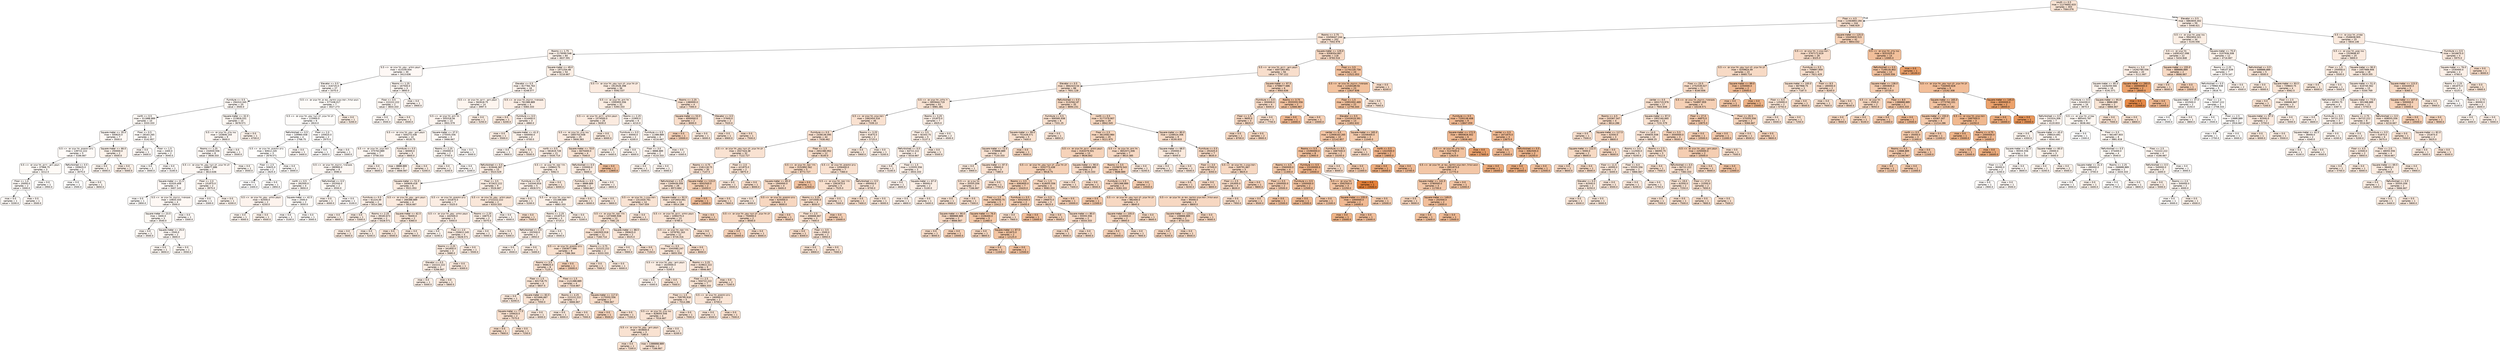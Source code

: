 digraph Tree {
node [shape=box, style="filled, rounded", color="black", fontname=helvetica] ;
edge [fontname=helvetica] ;
0 [label="south <= 0.5\nmse = 11276692.633\nsamples = 303\nvalue = 7064.076", fillcolor="#f9e3d3"] ;
1 [label="Floor <= 4.5\nmse = 11563893.194\nsamples = 244\nvalue = 7466.929", fillcolor="#f9e0cf"] ;
0 -> 1 [labeldistance=2.5, labelangle=45, headlabel="True"] ;
2 [label="Rooms <= 2.75\nmse = 10458447.244\nsamples = 202\nvalue = 7002.978", fillcolor="#f9e3d3"] ;
1 -> 2 ;
3 [label="Rooms <= 1.75\nmse = 2179590.548\nsamples = 84\nvalue = 4637.591", fillcolor="#fcf1e9"] ;
2 -> 3 ;
4 [label=" הצפון החדש - צפון, תל אביב יפו  <= 0.5\nmse = 413109.504\nsamples = 30\nvalue = 3413.636", fillcolor="#fef8f5"] ;
3 -> 4 ;
5 [label="Elevator <= 0.5\nmse = 416725.0\nsamples = 27\nvalue = 3370.0", fillcolor="#fef9f5"] ;
4 -> 5 ;
6 [label="Furniture <= 0.5\nmse = 294310.345\nsamples = 20\nvalue = 3500.0", fillcolor="#fef8f4"] ;
5 -> 6 ;
7 [label="north <= 0.5\nmse = 311888.889\nsamples = 10\nvalue = 3333.333", fillcolor="#fef9f5"] ;
6 -> 7 ;
8 [label="Square-meter <= 35.0\nmse = 500625.0\nsamples = 7\nvalue = 3500.0", fillcolor="#fef8f4"] ;
7 -> 8 ;
9 [label=" כרם התימנים, תל אביב יפו  <= 0.5\nmse = 139722.222\nsamples = 5\nvalue = 3166.667", fillcolor="#fefaf7"] ;
8 -> 9 ;
10 [label=" הצפון הישן - דרום, תל אביב יפו  <= 0.5\nmse = 37968.75\nsamples = 3\nvalue = 3212.5", fillcolor="#fefaf6"] ;
9 -> 10 ;
11 [label="Floor <= 1.0\nmse = 20000.0\nsamples = 2\nvalue = 3300.0", fillcolor="#fef9f6"] ;
10 -> 11 ;
12 [label="mse = 0.0\nsamples = 1\nvalue = 3200.0", fillcolor="#fefaf7"] ;
11 -> 12 ;
13 [label="mse = 0.0\nsamples = 1\nvalue = 3500.0", fillcolor="#fef8f4"] ;
11 -> 13 ;
14 [label="mse = 0.0\nsamples = 1\nvalue = 2950.0", fillcolor="#fefbf9"] ;
10 -> 14 ;
15 [label="Refurbished <= 0.5\nmse = 330625.0\nsamples = 2\nvalue = 3075.0", fillcolor="#fefaf8"] ;
9 -> 15 ;
16 [label="mse = 0.0\nsamples = 1\nvalue = 2500.0", fillcolor="#fffefd"] ;
15 -> 16 ;
17 [label="mse = 0.0\nsamples = 1\nvalue = 3650.0", fillcolor="#fdf7f2"] ;
15 -> 17 ;
18 [label="Square-meter <= 66.0\nmse = 250000.0\nsamples = 2\nvalue = 4500.0", fillcolor="#fcf2ea"] ;
8 -> 18 ;
19 [label="mse = 0.0\nsamples = 1\nvalue = 4000.0", fillcolor="#fdf5ef"] ;
18 -> 19 ;
20 [label="mse = 0.0\nsamples = 1\nvalue = 5000.0", fillcolor="#fcefe6"] ;
18 -> 20 ;
21 [label="Floor <= 0.5\nmse = 28163.265\nsamples = 3\nvalue = 3142.857", fillcolor="#fefaf7"] ;
7 -> 21 ;
22 [label="mse = 0.0\nsamples = 1\nvalue = 3400.0", fillcolor="#fef8f5"] ;
21 -> 22 ;
23 [label="Floor <= 1.5\nmse = 2400.0\nsamples = 2\nvalue = 3040.0", fillcolor="#fefbf8"] ;
21 -> 23 ;
24 [label="mse = 0.0\nsamples = 1\nvalue = 3000.0", fillcolor="#fefbf8"] ;
23 -> 24 ;
25 [label="mse = 0.0\nsamples = 1\nvalue = 3100.0", fillcolor="#fefaf8"] ;
23 -> 25 ;
26 [label="Square-meter <= 32.5\nmse = 213826.531\nsamples = 10\nvalue = 3678.571", fillcolor="#fdf7f2"] ;
6 -> 26 ;
27 [label=" נווה צדק, תל אביב יפו  <= 0.5\nmse = 143846.154\nsamples = 9\nvalue = 3600.0", fillcolor="#fdf7f3"] ;
26 -> 27 ;
28 [label="Rooms <= 1.25\nmse = 154930.556\nsamples = 8\nvalue = 3608.333", fillcolor="#fdf7f3"] ;
27 -> 28 ;
29 [label=" לב תל אביב, לב העיר צפון, תל אביב יפו  <= 0.5\nmse = 168677.686\nsamples = 7\nvalue = 3613.636", fillcolor="#fdf7f3"] ;
28 -> 29 ;
30 [label="Square-meter <= 21.5\nmse = 61020.408\nsamples = 5\nvalue = 3407.143", fillcolor="#fef8f5"] ;
29 -> 30 ;
31 [label="mse = 0.0\nsamples = 1\nvalue = 2850.0", fillcolor="#fefcfa"] ;
30 -> 31 ;
32 [label=" מונטיפיורי, הרכבת, תל אביב יפו  <= 0.5\nmse = 10833.333\nsamples = 4\nvalue = 3500.0", fillcolor="#fef8f4"] ;
30 -> 32 ;
33 [label="Square-meter <= 23.5\nmse = 3400.0\nsamples = 3\nvalue = 3540.0", fillcolor="#fdf8f3"] ;
32 -> 33 ;
34 [label="mse = 0.0\nsamples = 1\nvalue = 3500.0", fillcolor="#fef8f4"] ;
33 -> 34 ;
35 [label="Square-meter <= 25.0\nmse = 2500.0\nsamples = 2\nvalue = 3600.0", fillcolor="#fdf7f3"] ;
33 -> 35 ;
36 [label="mse = 0.0\nsamples = 1\nvalue = 3650.0", fillcolor="#fdf7f2"] ;
35 -> 36 ;
37 [label="mse = 0.0\nsamples = 1\nvalue = 3550.0", fillcolor="#fdf8f3"] ;
35 -> 37 ;
38 [label="mse = 0.0\nsamples = 1\nvalue = 3300.0", fillcolor="#fef9f6"] ;
32 -> 38 ;
39 [label="Floor <= 2.0\nmse = 151875.0\nsamples = 2\nvalue = 3975.0", fillcolor="#fdf5ef"] ;
29 -> 39 ;
40 [label="mse = 0.0\nsamples = 1\nvalue = 3300.0", fillcolor="#fef9f6"] ;
39 -> 40 ;
41 [label="mse = 0.0\nsamples = 1\nvalue = 4200.0", fillcolor="#fdf4ed"] ;
39 -> 41 ;
42 [label="mse = 0.0\nsamples = 1\nvalue = 3550.0", fillcolor="#fdf8f3"] ;
28 -> 42 ;
43 [label="mse = 0.0\nsamples = 1\nvalue = 3500.0", fillcolor="#fef8f4"] ;
27 -> 43 ;
44 [label="mse = 0.0\nsamples = 1\nvalue = 4700.0", fillcolor="#fcf1e9"] ;
26 -> 44 ;
45 [label=" הגוש הגדול, רמת אביב החדשה, נופי ים, תל אביב יפו  <= 0.5\nmse = 577438.017\nsamples = 7\nvalue = 3027.273", fillcolor="#fefbf8"] ;
5 -> 45 ;
46 [label=" לב תל אביב, לב העיר צפון, תל אביב יפו  <= 0.5\nmse = 115900.0\nsamples = 6\nvalue = 2810.0", fillcolor="#fefcfa"] ;
45 -> 46 ;
47 [label="Refurbished <= 0.5\nmse = 109960.938\nsamples = 4\nvalue = 2768.75", fillcolor="#fefcfb"] ;
46 -> 47 ;
48 [label=" כרם התימנים, תל אביב יפו  <= 0.5\nmse = 60612.245\nsamples = 3\nvalue = 2678.571", fillcolor="#fffdfb"] ;
47 -> 48 ;
49 [label="Floor <= 2.5\nmse = 50625.0\nsamples = 2\nvalue = 2625.0", fillcolor="#fffdfc"] ;
48 -> 49 ;
50 [label="mse = 0.0\nsamples = 1\nvalue = 2400.0", fillcolor="#fffefe"] ;
49 -> 50 ;
51 [label="mse = 0.0\nsamples = 1\nvalue = 2850.0", fillcolor="#fefcfa"] ;
49 -> 51 ;
52 [label="mse = 0.0\nsamples = 1\nvalue = 3000.0", fillcolor="#fefbf8"] ;
48 -> 52 ;
53 [label="mse = 0.0\nsamples = 1\nvalue = 3400.0", fillcolor="#fef8f5"] ;
47 -> 53 ;
54 [label="Floor <= 2.0\nmse = 105625.0\nsamples = 2\nvalue = 2975.0", fillcolor="#fefbf9"] ;
46 -> 54 ;
55 [label="mse = 0.0\nsamples = 1\nvalue = 2650.0", fillcolor="#fffdfc"] ;
54 -> 55 ;
56 [label="mse = 0.0\nsamples = 1\nvalue = 3300.0", fillcolor="#fef9f6"] ;
54 -> 56 ;
57 [label="mse = 0.0\nsamples = 1\nvalue = 5200.0", fillcolor="#fbeee4"] ;
45 -> 57 ;
58 [label="Rooms <= 1.25\nmse = 167500.0\nsamples = 3\nvalue = 3850.0", fillcolor="#fdf6f1"] ;
4 -> 58 ;
59 [label="Floor <= 0.5\nmse = 222222.222\nsamples = 2\nvalue = 3833.333", fillcolor="#fdf6f1"] ;
58 -> 59 ;
60 [label="mse = 0.0\nsamples = 1\nvalue = 3500.0", fillcolor="#fef8f4"] ;
59 -> 60 ;
61 [label="mse = 0.0\nsamples = 1\nvalue = 4500.0", fillcolor="#fcf2ea"] ;
59 -> 61 ;
62 [label="mse = 0.0\nsamples = 1\nvalue = 3900.0", fillcolor="#fdf5f0"] ;
58 -> 62 ;
63 [label="Square-meter <= 49.0\nmse = 1971254.48\nsamples = 54\nvalue = 5216.667", fillcolor="#fbeee4"] ;
3 -> 63 ;
64 [label="Elevator <= 0.5\nmse = 817784.763\nsamples = 18\nvalue = 4248.077", fillcolor="#fdf3ed"] ;
63 -> 64 ;
65 [label=" הצפון הישן - דרום, תל אביב יפו  <= 0.5\nmse = 562618.75\nsamples = 14\nvalue = 3997.5", fillcolor="#fdf5ef"] ;
64 -> 65 ;
66 [label=" תל חיים, תל אביב יפו  <= 0.5\nmse = 505318.56\nsamples = 13\nvalue = 3931.579", fillcolor="#fdf5f0"] ;
65 -> 66 ;
67 [label=" הצפון הישן - צפון, תל אביב יפו  <= 0.5\nmse = 500273.438\nsamples = 10\nvalue = 4018.75", fillcolor="#fdf5ef"] ;
66 -> 67 ;
68 [label=" רמת אביב, תל אביב יפו  <= 0.5\nmse = 375763.889\nsamples = 7\nvalue = 3758.333", fillcolor="#fdf6f1"] ;
67 -> 68 ;
69 [label=" מונטיפיורי, הרכבת, תל אביב יפו  <= 0.5\nmse = 280900.0\nsamples = 6\nvalue = 3590.0", fillcolor="#fdf7f3"] ;
68 -> 69 ;
70 [label="north <= 0.5\nmse = 392500.0\nsamples = 4\nvalue = 3650.0", fillcolor="#fdf7f2"] ;
69 -> 70 ;
71 [label=" הצפון החדש - צפון, תל אביב יפו  <= 0.5\nmse = 62500.0\nsamples = 2\nvalue = 4250.0", fillcolor="#fdf3ed"] ;
70 -> 71 ;
72 [label="mse = 0.0\nsamples = 1\nvalue = 4000.0", fillcolor="#fdf5ef"] ;
71 -> 72 ;
73 [label="mse = 0.0\nsamples = 1\nvalue = 4500.0", fillcolor="#fcf2ea"] ;
71 -> 73 ;
74 [label="Square-meter <= 42.5\nmse = 2500.0\nsamples = 2\nvalue = 3050.0", fillcolor="#fefbf8"] ;
70 -> 74 ;
75 [label="mse = 0.0\nsamples = 1\nvalue = 3100.0", fillcolor="#fefaf8"] ;
74 -> 75 ;
76 [label="mse = 0.0\nsamples = 1\nvalue = 3000.0", fillcolor="#fefbf8"] ;
74 -> 76 ;
77 [label="Refurbished <= 0.5\nmse = 202500.0\nsamples = 2\nvalue = 3550.0", fillcolor="#fdf8f3"] ;
69 -> 77 ;
78 [label="mse = 0.0\nsamples = 1\nvalue = 4000.0", fillcolor="#fdf5ef"] ;
77 -> 78 ;
79 [label="mse = 0.0\nsamples = 1\nvalue = 3100.0", fillcolor="#fefaf8"] ;
77 -> 79 ;
80 [label="mse = 0.0\nsamples = 1\nvalue = 4600.0", fillcolor="#fcf1ea"] ;
68 -> 80 ;
81 [label="Furniture <= 0.5\nmse = 60000.0\nsamples = 3\nvalue = 4800.0", fillcolor="#fcf0e8"] ;
67 -> 81 ;
82 [label="mse = 8888.889\nsamples = 2\nvalue = 4666.667", fillcolor="#fcf1e9"] ;
81 -> 82 ;
83 [label="mse = 0.0\nsamples = 1\nvalue = 5200.0", fillcolor="#fbeee4"] ;
81 -> 83 ;
84 [label="Square-meter <= 37.5\nmse = 275555.556\nsamples = 3\nvalue = 3466.667", fillcolor="#fef8f4"] ;
66 -> 84 ;
85 [label="Rooms <= 2.25\nmse = 250000.0\nsamples = 2\nvalue = 3700.0", fillcolor="#fdf7f2"] ;
84 -> 85 ;
86 [label="mse = 0.0\nsamples = 1\nvalue = 4200.0", fillcolor="#fdf4ed"] ;
85 -> 86 ;
87 [label="mse = 0.0\nsamples = 1\nvalue = 3200.0", fillcolor="#fefaf7"] ;
85 -> 87 ;
88 [label="mse = 0.0\nsamples = 1\nvalue = 3000.0", fillcolor="#fefbf8"] ;
84 -> 88 ;
89 [label="mse = 0.0\nsamples = 1\nvalue = 5250.0", fillcolor="#fbede3"] ;
65 -> 89 ;
90 [label=" מונטיפיורי, הרכבת, תל אביב יפו  <= 0.5\nmse = 761388.889\nsamples = 4\nvalue = 5083.333", fillcolor="#fceee5"] ;
64 -> 90 ;
91 [label="mse = 0.0\nsamples = 1\nvalue = 6200.0", fillcolor="#fae8db"] ;
90 -> 91 ;
92 [label="Furniture <= 0.5\nmse = 614400.0\nsamples = 3\nvalue = 4860.0", fillcolor="#fcf0e7"] ;
90 -> 92 ;
93 [label="mse = 0.0\nsamples = 1\nvalue = 5500.0", fillcolor="#fbece1"] ;
92 -> 93 ;
94 [label="Square-meter <= 41.5\nmse = 640000.0\nsamples = 2\nvalue = 4700.0", fillcolor="#fcf1e9"] ;
92 -> 94 ;
95 [label="mse = 0.0\nsamples = 1\nvalue = 3900.0", fillcolor="#fdf5f0"] ;
94 -> 95 ;
96 [label="mse = 0.0\nsamples = 1\nvalue = 5500.0", fillcolor="#fbece1"] ;
94 -> 96 ;
97 [label=" לב תל אביב, לב העיר צפון, תל אביב יפו  <= 0.5\nmse = 1913526.398\nsamples = 36\nvalue = 5592.537", fillcolor="#fbebe0"] ;
63 -> 97 ;
98 [label=" תל חיים, תל אביב יפו  <= 0.5\nmse = 1595955.556\nsamples = 32\nvalue = 5393.333", fillcolor="#fbede2"] ;
97 -> 98 ;
99 [label=" הצפון החדש - דרום, תל אביב יפו  <= 0.5\nmse = 1574500.0\nsamples = 26\nvalue = 5630.0", fillcolor="#fbebe0"] ;
98 -> 99 ;
100 [label=" נווה צדק, תל אביב יפו  <= 0.5\nmse = 1665703.938\nsamples = 25\nvalue = 5606.383", fillcolor="#fbebe0"] ;
99 -> 100 ;
101 [label="north <= 0.5\nmse = 581819.728\nsamples = 21\nvalue = 5435.714", fillcolor="#fbece2"] ;
100 -> 101 ;
102 [label="Refurbished <= 0.5\nmse = 619446.367\nsamples = 15\nvalue = 5523.529", fillcolor="#fbece1"] ;
101 -> 102 ;
103 [label="Square-meter <= 51.5\nmse = 340609.418\nsamples = 6\nvalue = 5521.053", fillcolor="#fbece1"] ;
102 -> 103 ;
104 [label="Furniture <= 0.5\nmse = 61224.49\nsamples = 2\nvalue = 5014.286", fillcolor="#fcefe6"] ;
103 -> 104 ;
105 [label="mse = 0.0\nsamples = 1\nvalue = 4800.0", fillcolor="#fcf0e8"] ;
104 -> 105 ;
106 [label="mse = 0.0\nsamples = 1\nvalue = 5300.0", fillcolor="#fbede3"] ;
104 -> 106 ;
107 [label=" הצפון הישן - צפון, תל אביב יפו  <= 0.5\nmse = 266388.889\nsamples = 4\nvalue = 5816.667", fillcolor="#fbeade"] ;
103 -> 107 ;
108 [label="Rooms <= 2.25\nmse = 39183.673\nsamples = 2\nvalue = 5428.571", fillcolor="#fbece2"] ;
107 -> 108 ;
109 [label="mse = 0.0\nsamples = 1\nvalue = 5600.0", fillcolor="#fbebe0"] ;
108 -> 109 ;
110 [label="mse = 0.0\nsamples = 1\nvalue = 5200.0", fillcolor="#fbeee4"] ;
108 -> 110 ;
111 [label="Square-meter <= 62.5\nmse = 78400.0\nsamples = 2\nvalue = 6360.0", fillcolor="#fae7d9"] ;
107 -> 111 ;
112 [label="mse = 0.0\nsamples = 1\nvalue = 6500.0", fillcolor="#fae6d8"] ;
111 -> 112 ;
113 [label="mse = 0.0\nsamples = 1\nvalue = 5800.0", fillcolor="#fbeade"] ;
111 -> 113 ;
114 [label="Floor <= 3.5\nmse = 972622.222\nsamples = 9\nvalue = 5526.667", fillcolor="#fbece1"] ;
102 -> 114 ;
115 [label=" כרם התימנים, תל אביב יפו  <= 0.5\nmse = 331875.0\nsamples = 7\nvalue = 5325.0", fillcolor="#fbede3"] ;
114 -> 115 ;
116 [label=" הצפון החדש - צפון, תל אביב יפו  <= 0.5\nmse = 442500.0\nsamples = 5\nvalue = 5450.0", fillcolor="#fbece2"] ;
115 -> 116 ;
117 [label="mse = 0.0\nsamples = 1\nvalue = 4200.0", fillcolor="#fdf4ed"] ;
116 -> 117 ;
118 [label="Floor <= 2.0\nmse = 250612.245\nsamples = 4\nvalue = 5628.571", fillcolor="#fbebe0"] ;
116 -> 118 ;
119 [label="Rooms <= 2.25\nmse = 341600.0\nsamples = 3\nvalue = 5680.0", fillcolor="#fbebdf"] ;
118 -> 119 ;
120 [label="Elevator <= 0.5\nmse = 142222.222\nsamples = 2\nvalue = 5266.667", fillcolor="#fbede3"] ;
119 -> 120 ;
121 [label="mse = 0.0\nsamples = 1\nvalue = 5000.0", fillcolor="#fcefe6"] ;
120 -> 121 ;
122 [label="mse = 0.0\nsamples = 1\nvalue = 5800.0", fillcolor="#fbeade"] ;
120 -> 122 ;
123 [label="mse = 0.0\nsamples = 1\nvalue = 6300.0", fillcolor="#fae7da"] ;
119 -> 123 ;
124 [label="mse = 0.0\nsamples = 1\nvalue = 5500.0", fillcolor="#fbece1"] ;
118 -> 124 ;
125 [label="Rooms <= 2.25\nmse = 16875.0\nsamples = 2\nvalue = 5075.0", fillcolor="#fcefe5"] ;
115 -> 125 ;
126 [label="mse = 0.0\nsamples = 1\nvalue = 5000.0", fillcolor="#fcefe6"] ;
125 -> 126 ;
127 [label="mse = 0.0\nsamples = 1\nvalue = 5300.0", fillcolor="#fbede3"] ;
125 -> 127 ;
128 [label=" הצפון החדש - צפון, תל אביב יפו  <= 0.5\nmse = 2722222.222\nsamples = 2\nvalue = 6333.333", fillcolor="#fae7d9"] ;
114 -> 128 ;
129 [label="mse = 0.0\nsamples = 1\nvalue = 4000.0", fillcolor="#fdf5ef"] ;
128 -> 129 ;
130 [label="mse = 0.0\nsamples = 1\nvalue = 7500.0", fillcolor="#f9e0ce"] ;
128 -> 130 ;
131 [label=" הדר יוסף, תל אביב יפו  <= 0.5\nmse = 249843.75\nsamples = 6\nvalue = 5062.5", fillcolor="#fcefe5"] ;
101 -> 131 ;
132 [label="Furniture <= 0.5\nmse = 142040.816\nsamples = 5\nvalue = 4928.571", fillcolor="#fcefe6"] ;
131 -> 132 ;
133 [label="mse = 0.0\nsamples = 1\nvalue = 5200.0", fillcolor="#fbeee4"] ;
132 -> 133 ;
134 [label=" רמת אביב, תל אביב יפו  <= 0.5\nmse = 151388.889\nsamples = 4\nvalue = 4883.333", fillcolor="#fcf0e7"] ;
132 -> 134 ;
135 [label="Rooms <= 2.25\nmse = 151875.0\nsamples = 3\nvalue = 4725.0", fillcolor="#fcf1e8"] ;
134 -> 135 ;
136 [label="Refurbished <= 0.5\nmse = 202500.0\nsamples = 2\nvalue = 4950.0", fillcolor="#fcefe6"] ;
135 -> 136 ;
137 [label="mse = 0.0\nsamples = 1\nvalue = 4500.0", fillcolor="#fcf2ea"] ;
136 -> 137 ;
138 [label="mse = 0.0\nsamples = 1\nvalue = 5400.0", fillcolor="#fbede2"] ;
136 -> 138 ;
139 [label="mse = 0.0\nsamples = 1\nvalue = 4500.0", fillcolor="#fcf2ea"] ;
135 -> 139 ;
140 [label="mse = 0.0\nsamples = 1\nvalue = 5200.0", fillcolor="#fbeee4"] ;
134 -> 140 ;
141 [label="mse = 0.0\nsamples = 1\nvalue = 6000.0", fillcolor="#fae9dc"] ;
131 -> 141 ;
142 [label="Square-meter <= 70.0\nmse = 8470400.0\nsamples = 4\nvalue = 7040.0", fillcolor="#f9e3d3"] ;
100 -> 142 ;
143 [label="Refurbished <= 0.5\nmse = 220000.0\nsamples = 3\nvalue = 5600.0", fillcolor="#fbebe0"] ;
142 -> 143 ;
144 [label="Furniture <= 0.5\nmse = 8888.889\nsamples = 2\nvalue = 5866.667", fillcolor="#fbeade"] ;
143 -> 144 ;
145 [label="mse = 0.0\nsamples = 1\nvalue = 6000.0", fillcolor="#fae9dc"] ;
144 -> 145 ;
146 [label="mse = 0.0\nsamples = 1\nvalue = 5800.0", fillcolor="#fbeade"] ;
144 -> 146 ;
147 [label="mse = 0.0\nsamples = 1\nvalue = 4800.0", fillcolor="#fcf0e8"] ;
143 -> 147 ;
148 [label="mse = 0.0\nsamples = 1\nvalue = 12800.0", fillcolor="#f2c19d"] ;
142 -> 148 ;
149 [label="mse = 0.0\nsamples = 1\nvalue = 6000.0", fillcolor="#fae9dc"] ;
99 -> 149 ;
150 [label="Rooms <= 2.25\nmse = 22900.0\nsamples = 6\nvalue = 4210.0", fillcolor="#fdf4ed"] ;
98 -> 150 ;
151 [label="Furniture <= 0.5\nmse = 40000.0\nsamples = 2\nvalue = 4200.0", fillcolor="#fdf4ed"] ;
150 -> 151 ;
152 [label="mse = 0.0\nsamples = 1\nvalue = 4400.0", fillcolor="#fcf3eb"] ;
151 -> 152 ;
153 [label="mse = 0.0\nsamples = 1\nvalue = 4000.0", fillcolor="#fdf5ef"] ;
151 -> 153 ;
154 [label="Furniture <= 0.5\nmse = 11388.889\nsamples = 4\nvalue = 4216.667", fillcolor="#fdf4ed"] ;
150 -> 154 ;
155 [label="Floor <= 3.0\nmse = 8888.889\nsamples = 2\nvalue = 4133.333", fillcolor="#fdf4ee"] ;
154 -> 155 ;
156 [label="mse = 0.0\nsamples = 1\nvalue = 4200.0", fillcolor="#fdf4ed"] ;
155 -> 156 ;
157 [label="mse = 0.0\nsamples = 1\nvalue = 4000.0", fillcolor="#fdf5ef"] ;
155 -> 157 ;
158 [label="mse = 0.0\nsamples = 2\nvalue = 4300.0", fillcolor="#fdf3ec"] ;
154 -> 158 ;
159 [label="Rooms <= 2.25\nmse = 1380000.0\nsamples = 4\nvalue = 7300.0", fillcolor="#f9e1d0"] ;
97 -> 159 ;
160 [label="Square-meter <= 53.5\nmse = 4000000.0\nsamples = 2\nvalue = 8000.0", fillcolor="#f8ddca"] ;
159 -> 160 ;
161 [label="mse = 0.0\nsamples = 1\nvalue = 10000.0", fillcolor="#f6d1b7"] ;
160 -> 161 ;
162 [label="mse = 0.0\nsamples = 1\nvalue = 6000.0", fillcolor="#fae9dc"] ;
160 -> 162 ;
163 [label="Elevator <= 0.5\nmse = 57600.0\nsamples = 2\nvalue = 7020.0", fillcolor="#f9e3d3"] ;
159 -> 163 ;
164 [label="mse = 0.0\nsamples = 1\nvalue = 6900.0", fillcolor="#f9e4d4"] ;
163 -> 164 ;
165 [label="mse = 0.0\nsamples = 1\nvalue = 7500.0", fillcolor="#f9e0ce"] ;
163 -> 165 ;
166 [label="Square-meter <= 129.0\nmse = 9308354.667\nsamples = 118\nvalue = 8783.516", fillcolor="#f7d8c2"] ;
2 -> 166 ;
167 [label=" הצפון הישן - דרום, תל אביב יפו  <= 0.5\nmse = 4007283.951\nsamples = 94\nvalue = 7797.222", fillcolor="#f8decc"] ;
166 -> 167 ;
168 [label="Elevator <= 0.5\nmse = 3662423.54\nsamples = 88\nvalue = 7651.128", fillcolor="#f8dfcd"] ;
167 -> 168 ;
169 [label=" יד אליהו, תל אביב יפו  <= 0.5\nmse = 2855644.719\nsamples = 53\nvalue = 6981.481", fillcolor="#f9e3d3"] ;
168 -> 169 ;
170 [label=" רמת אביב, תל אביב יפו  <= 0.5\nmse = 2462454.316\nsamples = 46\nvalue = 7339.13", fillcolor="#f9e1d0"] ;
169 -> 170 ;
171 [label="Furniture <= 0.5\nmse = 2438136.095\nsamples = 44\nvalue = 7438.462", fillcolor="#f9e0cf"] ;
170 -> 171 ;
172 [label=" לב תל אביב, לב העיר צפון, תל אביב יפו  <= 0.5\nmse = 2027324.38\nsamples = 32\nvalue = 7122.727", fillcolor="#f9e2d2"] ;
171 -> 172 ;
173 [label="Rooms <= 4.75\nmse = 2181118.75\nsamples = 30\nvalue = 7147.5", fillcolor="#f9e2d2"] ;
172 -> 173 ;
174 [label="Refurbished <= 0.5\nmse = 1349439.058\nsamples = 28\nvalue = 6973.684", fillcolor="#f9e3d3"] ;
173 -> 174 ;
175 [label=" רמת אביב ג', תל אביב יפו  <= 0.5\nmse = 1311020.761\nsamples = 14\nvalue = 7047.059", fillcolor="#f9e3d3"] ;
174 -> 175 ;
176 [label=" הדר יוסף, תל אביב יפו  <= 0.5\nmse = 1373085.938\nsamples = 13\nvalue = 7081.25", fillcolor="#f9e3d2"] ;
175 -> 176 ;
177 [label="Floor <= 2.5\nmse = 1462920.918\nsamples = 11\nvalue = 7160.714", fillcolor="#f9e2d2"] ;
176 -> 177 ;
178 [label=" כרם התימנים, תל אביב יפו  <= 0.5\nmse = 1563677.686\nsamples = 9\nvalue = 7386.364", fillcolor="#f9e1cf"] ;
177 -> 178 ;
179 [label="Rooms <= 3.5\nmse = 968625.0\nsamples = 8\nvalue = 7125.0", fillcolor="#f9e2d2"] ;
178 -> 179 ;
180 [label="Floor <= 1.5\nmse = 601718.75\nsamples = 4\nvalue = 6837.5", fillcolor="#f9e4d5"] ;
179 -> 180 ;
181 [label="mse = 0.0\nsamples = 1\nvalue = 6200.0", fillcolor="#fae8db"] ;
180 -> 181 ;
182 [label="Square-meter <= 83.5\nmse = 621666.667\nsamples = 3\nvalue = 7050.0", fillcolor="#f9e3d3"] ;
180 -> 182 ;
183 [label="Square-meter <= 77.5\nmse = 105625.0\nsamples = 2\nvalue = 7575.0", fillcolor="#f9e0ce"] ;
182 -> 183 ;
184 [label="mse = 0.0\nsamples = 1\nvalue = 7900.0", fillcolor="#f8decb"] ;
183 -> 184 ;
185 [label="mse = 0.0\nsamples = 1\nvalue = 7250.0", fillcolor="#f9e2d1"] ;
183 -> 185 ;
186 [label="mse = 0.0\nsamples = 1\nvalue = 6000.0", fillcolor="#fae9dc"] ;
182 -> 186 ;
187 [label="Floor <= 1.5\nmse = 1121388.889\nsamples = 4\nvalue = 7316.667", fillcolor="#f9e1d0"] ;
179 -> 187 ;
188 [label="Rooms <= 4.25\nmse = 222222.222\nsamples = 2\nvalue = 6666.667", fillcolor="#fae5d6"] ;
187 -> 188 ;
189 [label="mse = 0.0\nsamples = 1\nvalue = 6000.0", fillcolor="#fae9dc"] ;
188 -> 189 ;
190 [label="mse = 0.0\nsamples = 1\nvalue = 7000.0", fillcolor="#f9e3d3"] ;
188 -> 190 ;
191 [label="Square-meter <= 117.0\nmse = 1175555.556\nsamples = 2\nvalue = 7966.667", fillcolor="#f8ddca"] ;
187 -> 191 ;
192 [label="mse = 0.0\nsamples = 1\nvalue = 9500.0", fillcolor="#f6d4bc"] ;
191 -> 192 ;
193 [label="mse = 0.0\nsamples = 1\nvalue = 7200.0", fillcolor="#f9e2d1"] ;
191 -> 193 ;
194 [label="mse = 0.0\nsamples = 1\nvalue = 10000.0", fillcolor="#f6d1b7"] ;
178 -> 194 ;
195 [label="Rooms <= 3.75\nmse = 222222.222\nsamples = 2\nvalue = 6333.333", fillcolor="#fae7d9"] ;
177 -> 195 ;
196 [label="mse = 0.0\nsamples = 1\nvalue = 7000.0", fillcolor="#f9e3d3"] ;
195 -> 196 ;
197 [label="mse = 0.0\nsamples = 1\nvalue = 6000.0", fillcolor="#fae9dc"] ;
195 -> 197 ;
198 [label="Square-meter <= 88.5\nmse = 390625.0\nsamples = 2\nvalue = 6525.0", fillcolor="#fae6d8"] ;
176 -> 198 ;
199 [label="mse = 0.0\nsamples = 1\nvalue = 5900.0", fillcolor="#fbeadd"] ;
198 -> 199 ;
200 [label="mse = 0.0\nsamples = 1\nvalue = 7150.0", fillcolor="#f9e2d2"] ;
198 -> 200 ;
201 [label="mse = 0.0\nsamples = 1\nvalue = 6500.0", fillcolor="#fae6d8"] ;
175 -> 201 ;
202 [label="Square-meter <= 92.5\nmse = 1372653.061\nsamples = 14\nvalue = 6914.286", fillcolor="#f9e4d4"] ;
174 -> 202 ;
203 [label=" הצפון החדש - דרום, תל אביב יפו  <= 0.5\nmse = 1090275.0\nsamples = 13\nvalue = 6785.0", fillcolor="#f9e4d5"] ;
202 -> 203 ;
204 [label=" הדר יוסף, תל אביב יפו  <= 0.5\nmse = 1078781.163\nsamples = 12\nvalue = 6726.316", fillcolor="#fae5d6"] ;
203 -> 204 ;
205 [label="Floor <= 0.5\nmse = 1043580.247\nsamples = 11\nvalue = 6655.556", fillcolor="#fae5d6"] ;
204 -> 205 ;
206 [label=" הצפון הישן - צפון, תל אביב יפו  <= 0.5\nmse = 1620000.0\nsamples = 2\nvalue = 5200.0", fillcolor="#fbeee4"] ;
205 -> 206 ;
207 [label="mse = 0.0\nsamples = 1\nvalue = 4300.0", fillcolor="#fdf3ec"] ;
206 -> 207 ;
208 [label="mse = 0.0\nsamples = 1\nvalue = 7000.0", fillcolor="#f9e3d3"] ;
206 -> 208 ;
209 [label="Rooms <= 3.25\nmse = 419822.222\nsamples = 9\nvalue = 6946.667", fillcolor="#f9e3d4"] ;
205 -> 209 ;
210 [label="Floor <= 2.5\nmse = 504722.222\nsamples = 7\nvalue = 6883.333", fillcolor="#f9e4d4"] ;
209 -> 210 ;
211 [label="Floor <= 1.5\nmse = 709795.918\nsamples = 5\nvalue = 7014.286", fillcolor="#f9e3d3"] ;
210 -> 211 ;
212 [label=" נווה צדק, תל אביב יפו  <= 0.5\nmse = 828055.556\nsamples = 4\nvalue = 7016.667", fillcolor="#f9e3d3"] ;
211 -> 212 ;
213 [label=" הצפון הישן - צפון, תל אביב יפו  <= 0.5\nmse = 833600.0\nsamples = 3\nvalue = 7180.0", fillcolor="#f9e2d1"] ;
212 -> 213 ;
214 [label="mse = 0.0\nsamples = 1\nvalue = 7200.0", fillcolor="#f9e2d1"] ;
213 -> 214 ;
215 [label="mse = 1388888.889\nsamples = 2\nvalue = 7166.667", fillcolor="#f9e2d2"] ;
213 -> 215 ;
216 [label="mse = 0.0\nsamples = 1\nvalue = 6200.0", fillcolor="#fae8db"] ;
212 -> 216 ;
217 [label="mse = 0.0\nsamples = 1\nvalue = 7000.0", fillcolor="#f9e3d3"] ;
211 -> 217 ;
218 [label=" כרם התימנים, תל אביב יפו  <= 0.5\nmse = 160000.0\nsamples = 2\nvalue = 6700.0", fillcolor="#fae5d6"] ;
210 -> 218 ;
219 [label="mse = 0.0\nsamples = 1\nvalue = 6500.0", fillcolor="#fae6d8"] ;
218 -> 219 ;
220 [label="mse = 0.0\nsamples = 1\nvalue = 7500.0", fillcolor="#f9e0ce"] ;
218 -> 220 ;
221 [label="mse = 0.0\nsamples = 2\nvalue = 7200.0", fillcolor="#f9e2d1"] ;
209 -> 221 ;
222 [label="mse = 0.0\nsamples = 1\nvalue = 8000.0", fillcolor="#f8ddca"] ;
204 -> 222 ;
223 [label="mse = 0.0\nsamples = 1\nvalue = 7900.0", fillcolor="#f8decb"] ;
203 -> 223 ;
224 [label="mse = 0.0\nsamples = 1\nvalue = 9500.0", fillcolor="#f6d4bc"] ;
202 -> 224 ;
225 [label="Square-meter <= 115.0\nmse = 6502500.0\nsamples = 2\nvalue = 10450.0", fillcolor="#f5cfb3"] ;
173 -> 225 ;
226 [label="mse = 0.0\nsamples = 1\nvalue = 13000.0", fillcolor="#f2bf9b"] ;
225 -> 226 ;
227 [label="mse = 0.0\nsamples = 1\nvalue = 7900.0", fillcolor="#f8decb"] ;
225 -> 227 ;
228 [label="Floor <= 2.0\nmse = 421875.0\nsamples = 2\nvalue = 6875.0", fillcolor="#f9e4d4"] ;
172 -> 228 ;
229 [label="mse = 0.0\nsamples = 1\nvalue = 6500.0", fillcolor="#fae6d8"] ;
228 -> 229 ;
230 [label="mse = 0.0\nsamples = 1\nvalue = 8000.0", fillcolor="#f8ddca"] ;
228 -> 230 ;
231 [label="Floor <= 1.5\nmse = 2652380.952\nsamples = 12\nvalue = 8100.0", fillcolor="#f8ddc9"] ;
171 -> 231 ;
232 [label=" הדר יוסף, תל אביב יפו  <= 0.5\nmse = 3152892.562\nsamples = 5\nvalue = 8772.727", fillcolor="#f7d9c3"] ;
231 -> 232 ;
233 [label="Square-meter <= 85.0\nmse = 1940000.0\nsamples = 4\nvalue = 8400.0", fillcolor="#f8dbc6"] ;
232 -> 233 ;
234 [label="mse = 0.0\nsamples = 1\nvalue = 6000.0", fillcolor="#fae9dc"] ;
233 -> 234 ;
235 [label=" כרם התימנים, תל אביב יפו  <= 0.5\nmse = 625000.0\nsamples = 3\nvalue = 9000.0", fillcolor="#f7d7c0"] ;
233 -> 235 ;
236 [label=" לב תל אביב, לב העיר צפון, תל אביב יפו  <= 0.5\nmse = 750000.0\nsamples = 2\nvalue = 8500.0", fillcolor="#f7dac5"] ;
235 -> 236 ;
237 [label="mse = 0.0\nsamples = 1\nvalue = 10000.0", fillcolor="#f6d1b7"] ;
236 -> 237 ;
238 [label="mse = 0.0\nsamples = 1\nvalue = 8000.0", fillcolor="#f8ddca"] ;
236 -> 238 ;
239 [label="mse = 0.0\nsamples = 1\nvalue = 9500.0", fillcolor="#f6d4bc"] ;
235 -> 239 ;
240 [label="mse = 0.0\nsamples = 1\nvalue = 12500.0", fillcolor="#f2c2a0"] ;
232 -> 240 ;
241 [label=" כרם התימנים, תל אביב יפו  <= 0.5\nmse = 1056400.0\nsamples = 7\nvalue = 7360.0", fillcolor="#f9e1d0"] ;
231 -> 241 ;
242 [label=" הדר יוסף, תל אביב יפו  <= 0.5\nmse = 1061875.0\nsamples = 5\nvalue = 7525.0", fillcolor="#f9e0ce"] ;
241 -> 242 ;
243 [label="Rooms <= 3.25\nmse = 1572500.0\nsamples = 4\nvalue = 8050.0", fillcolor="#f8ddc9"] ;
242 -> 243 ;
244 [label="Floor <= 2.5\nmse = 406666.667\nsamples = 3\nvalue = 7400.0", fillcolor="#f9e1cf"] ;
243 -> 244 ;
245 [label="mse = 0.0\nsamples = 1\nvalue = 8300.0", fillcolor="#f8dbc7"] ;
244 -> 245 ;
246 [label="Floor <= 3.5\nmse = 2500.0\nsamples = 2\nvalue = 6950.0", fillcolor="#f9e3d4"] ;
244 -> 246 ;
247 [label="mse = 0.0\nsamples = 1\nvalue = 6900.0", fillcolor="#f9e4d4"] ;
246 -> 247 ;
248 [label="mse = 0.0\nsamples = 1\nvalue = 7000.0", fillcolor="#f9e3d3"] ;
246 -> 248 ;
249 [label="mse = 0.0\nsamples = 1\nvalue = 10000.0", fillcolor="#f6d1b7"] ;
243 -> 249 ;
250 [label="mse = 0.0\nsamples = 1\nvalue = 7000.0", fillcolor="#f9e3d3"] ;
242 -> 250 ;
251 [label="Refurbished <= 0.5\nmse = 490000.0\nsamples = 2\nvalue = 6700.0", fillcolor="#fae5d6"] ;
241 -> 251 ;
252 [label="mse = 0.0\nsamples = 1\nvalue = 7400.0", fillcolor="#f9e1cf"] ;
251 -> 252 ;
253 [label="mse = 0.0\nsamples = 1\nvalue = 6000.0", fillcolor="#fae9dc"] ;
251 -> 253 ;
254 [label="Rooms <= 3.25\nmse = 91875.0\nsamples = 2\nvalue = 5725.0", fillcolor="#fbebdf"] ;
170 -> 254 ;
255 [label="mse = 0.0\nsamples = 1\nvalue = 5900.0", fillcolor="#fbeadd"] ;
254 -> 255 ;
256 [label="mse = 0.0\nsamples = 1\nvalue = 5200.0", fillcolor="#fbeee4"] ;
254 -> 256 ;
257 [label="Rooms <= 3.25\nmse = 151875.0\nsamples = 7\nvalue = 4925.0", fillcolor="#fcefe6"] ;
169 -> 257 ;
258 [label="Floor <= 3.5\nmse = 92343.75\nsamples = 5\nvalue = 5137.5", fillcolor="#fceee4"] ;
257 -> 258 ;
259 [label="Refurbished <= 0.5\nmse = 64722.222\nsamples = 4\nvalue = 5016.667", fillcolor="#fcefe6"] ;
258 -> 259 ;
260 [label="mse = 0.0\nsamples = 1\nvalue = 5100.0", fillcolor="#fceee5"] ;
259 -> 260 ;
261 [label="Floor <= 1.5\nmse = 115555.556\nsamples = 3\nvalue = 4933.333", fillcolor="#fcefe6"] ;
259 -> 261 ;
262 [label="mse = 0.0\nsamples = 1\nvalue = 4600.0", fillcolor="#fcf1ea"] ;
261 -> 262 ;
263 [label="Square-meter <= 67.0\nmse = 90000.0\nsamples = 2\nvalue = 5100.0", fillcolor="#fceee5"] ;
261 -> 263 ;
264 [label="mse = 0.0\nsamples = 1\nvalue = 4800.0", fillcolor="#fcf0e8"] ;
263 -> 264 ;
265 [label="mse = 0.0\nsamples = 1\nvalue = 5400.0", fillcolor="#fbede2"] ;
263 -> 265 ;
266 [label="mse = 0.0\nsamples = 1\nvalue = 5500.0", fillcolor="#fbece1"] ;
258 -> 266 ;
267 [label="mse = 0.0\nsamples = 2\nvalue = 4500.0", fillcolor="#fcf2ea"] ;
257 -> 267 ;
268 [label="Refurbished <= 0.5\nmse = 3132562.87\nsamples = 35\nvalue = 8694.231", fillcolor="#f7d9c3"] ;
168 -> 268 ;
269 [label="Furniture <= 0.5\nmse = 690585.938\nsamples = 6\nvalue = 7331.25", fillcolor="#f9e1d0"] ;
268 -> 269 ;
270 [label="Square-meter <= 99.0\nmse = 751428.571\nsamples = 5\nvalue = 7400.0", fillcolor="#f9e1cf"] ;
269 -> 270 ;
271 [label="Square-meter <= 72.5\nmse = 378888.889\nsamples = 4\nvalue = 7133.333", fillcolor="#f9e2d2"] ;
270 -> 271 ;
272 [label="mse = 0.0\nsamples = 1\nvalue = 5900.0", fillcolor="#fbeadd"] ;
271 -> 272 ;
273 [label="Square-meter <= 87.5\nmse = 89600.0\nsamples = 3\nvalue = 7380.0", fillcolor="#f9e1d0"] ;
271 -> 273 ;
274 [label="  תל אבי:ב יפו  <= 0.5\nmse = 35555.556\nsamples = 2\nvalue = 7166.667", fillcolor="#f9e2d2"] ;
273 -> 274 ;
275 [label="mse = 0.0\nsamples = 1\nvalue = 6900.0", fillcolor="#f9e4d4"] ;
274 -> 275 ;
276 [label="mse = 0.0\nsamples = 1\nvalue = 7300.0", fillcolor="#f9e1d0"] ;
274 -> 276 ;
277 [label="mse = 0.0\nsamples = 1\nvalue = 7700.0", fillcolor="#f8dfcd"] ;
273 -> 277 ;
278 [label="mse = 0.0\nsamples = 1\nvalue = 9000.0", fillcolor="#f7d7c0"] ;
270 -> 278 ;
279 [label="mse = 0.0\nsamples = 1\nvalue = 6850.0", fillcolor="#f9e4d5"] ;
269 -> 279 ;
280 [label="north <= 0.5\nmse = 3177379.907\nsamples = 29\nvalue = 8942.045", fillcolor="#f7d8c1"] ;
268 -> 280 ;
281 [label="Floor <= 2.5\nmse = 3613583.984\nsamples = 20\nvalue = 9221.875", fillcolor="#f7d6be"] ;
280 -> 281 ;
282 [label=" הצפון החדש - דרום, תל אביב יפו  <= 0.5\nmse = 3163379.501\nsamples = 13\nvalue = 9636.842", fillcolor="#f6d3ba"] ;
281 -> 282 ;
283 [label=" לב תל אביב, לב העיר צפון, תל אביב יפו  <= 0.5\nmse = 3202773.438\nsamples = 11\nvalue = 9918.75", fillcolor="#f6d2b8"] ;
282 -> 283 ;
284 [label="Rooms <= 3.5\nmse = 4083600.0\nsamples = 7\nvalue = 10420.0", fillcolor="#f5cfb3"] ;
283 -> 284 ;
285 [label="Floor <= 1.5\nmse = 3478593.75\nsamples = 5\nvalue = 10412.5", fillcolor="#f5cfb3"] ;
284 -> 285 ;
286 [label="Square-meter <= 90.0\nmse = 888888.889\nsamples = 2\nvalue = 8666.667", fillcolor="#f7d9c4"] ;
285 -> 286 ;
287 [label="mse = 0.0\nsamples = 1\nvalue = 8000.0", fillcolor="#f8ddca"] ;
286 -> 287 ;
288 [label="mse = 0.0\nsamples = 1\nvalue = 10000.0", fillcolor="#f6d1b7"] ;
286 -> 288 ;
289 [label="Square-meter <= 76.0\nmse = 2106400.0\nsamples = 3\nvalue = 11460.0", fillcolor="#f4c9a9"] ;
285 -> 289 ;
290 [label="mse = 0.0\nsamples = 1\nvalue = 8800.0", fillcolor="#f7d8c2"] ;
289 -> 290 ;
291 [label="Square-meter <= 87.5\nmse = 421875.0\nsamples = 2\nvalue = 12125.0", fillcolor="#f3c5a3"] ;
289 -> 291 ;
292 [label="mse = 0.0\nsamples = 1\nvalue = 11000.0", fillcolor="#f4cbae"] ;
291 -> 292 ;
293 [label="mse = 0.0\nsamples = 1\nvalue = 12500.0", fillcolor="#f2c2a0"] ;
291 -> 293 ;
294 [label="Furniture <= 0.5\nmse = 6502500.0\nsamples = 2\nvalue = 10450.0", fillcolor="#f5cfb3"] ;
284 -> 294 ;
295 [label="mse = 0.0\nsamples = 1\nvalue = 7900.0", fillcolor="#f8decb"] ;
294 -> 295 ;
296 [label="mse = 0.0\nsamples = 1\nvalue = 13000.0", fillcolor="#f2bf9b"] ;
294 -> 296 ;
297 [label="Floor <= 1.5\nmse = 618055.556\nsamples = 4\nvalue = 9083.333", fillcolor="#f7d7c0"] ;
283 -> 297 ;
298 [label="Floor <= 0.5\nmse = 296875.0\nsamples = 3\nvalue = 8625.0", fillcolor="#f7d9c4"] ;
297 -> 298 ;
299 [label="mse = 0.0\nsamples = 1\nvalue = 9500.0", fillcolor="#f6d4bc"] ;
298 -> 299 ;
300 [label="Square-meter <= 80.0\nmse = 55555.556\nsamples = 2\nvalue = 8333.333", fillcolor="#f8dbc7"] ;
298 -> 300 ;
301 [label="mse = 0.0\nsamples = 1\nvalue = 8500.0", fillcolor="#f7dac5"] ;
300 -> 301 ;
302 [label="mse = 0.0\nsamples = 1\nvalue = 8000.0", fillcolor="#f8ddca"] ;
300 -> 302 ;
303 [label="mse = 0.0\nsamples = 1\nvalue = 10000.0", fillcolor="#f6d1b7"] ;
297 -> 303 ;
304 [label="Square-meter <= 90.0\nmse = 268888.889\nsamples = 2\nvalue = 8133.333", fillcolor="#f8dcc9"] ;
282 -> 304 ;
305 [label="mse = 0.0\nsamples = 1\nvalue = 7400.0", fillcolor="#f9e1cf"] ;
304 -> 305 ;
306 [label="mse = 0.0\nsamples = 1\nvalue = 8500.0", fillcolor="#f7dac5"] ;
304 -> 306 ;
307 [label=" תל חיים, תל אביב יפו  <= 0.5\nmse = 3652071.006\nsamples = 7\nvalue = 8615.385", fillcolor="#f7d9c4"] ;
281 -> 307 ;
308 [label="Rooms <= 3.5\nmse = 1529876.543\nsamples = 6\nvalue = 9688.889", fillcolor="#f6d3ba"] ;
307 -> 308 ;
309 [label="Furniture <= 0.5\nmse = 1801388.889\nsamples = 4\nvalue = 9283.333", fillcolor="#f6d5be"] ;
308 -> 309 ;
310 [label="mse = 0.0\nsamples = 1\nvalue = 11500.0", fillcolor="#f4c8a9"] ;
309 -> 310 ;
311 [label=" לב תל אביב, לב העיר צפון, תל אביב יפו  <= 0.5\nmse = 982400.0\nsamples = 3\nvalue = 8840.0", fillcolor="#f7d8c2"] ;
309 -> 311 ;
312 [label="Square-meter <= 105.0\nmse = 1210000.0\nsamples = 2\nvalue = 8900.0", fillcolor="#f7d8c1"] ;
311 -> 312 ;
313 [label="mse = 0.0\nsamples = 1\nvalue = 10000.0", fillcolor="#f6d1b7"] ;
312 -> 313 ;
314 [label="mse = 0.0\nsamples = 1\nvalue = 7800.0", fillcolor="#f8decc"] ;
312 -> 314 ;
315 [label="mse = 0.0\nsamples = 1\nvalue = 8600.0", fillcolor="#f7dac4"] ;
311 -> 315 ;
316 [label="mse = 0.0\nsamples = 2\nvalue = 10500.0", fillcolor="#f5ceb2"] ;
308 -> 316 ;
317 [label="mse = 0.0\nsamples = 1\nvalue = 6200.0", fillcolor="#fae8db"] ;
307 -> 317 ;
318 [label="Square-meter <= 80.0\nmse = 1248524.306\nsamples = 9\nvalue = 8195.833", fillcolor="#f8dcc8"] ;
280 -> 318 ;
319 [label="Square-meter <= 68.5\nmse = 250000.0\nsamples = 2\nvalue = 6000.0", fillcolor="#fae9dc"] ;
318 -> 319 ;
320 [label="mse = 0.0\nsamples = 1\nvalue = 5500.0", fillcolor="#fbece1"] ;
319 -> 320 ;
321 [label="mse = 0.0\nsamples = 1\nvalue = 6500.0", fillcolor="#fae6d8"] ;
319 -> 321 ;
322 [label="Furniture <= 0.5\nmse = 291025.0\nsamples = 7\nvalue = 8635.0", fillcolor="#f7d9c4"] ;
318 -> 322 ;
323 [label="Floor <= 3.0\nmse = 67500.0\nsamples = 2\nvalue = 8350.0", fillcolor="#f8dbc6"] ;
322 -> 323 ;
324 [label="mse = 0.0\nsamples = 1\nvalue = 8200.0", fillcolor="#f8dcc8"] ;
323 -> 324 ;
325 [label="mse = 0.0\nsamples = 1\nvalue = 8800.0", fillcolor="#f7d8c2"] ;
323 -> 325 ;
326 [label=" רמת אביב ג', תל אביב יפו  <= 0.5\nmse = 349791.667\nsamples = 5\nvalue = 8825.0", fillcolor="#f7d8c2"] ;
322 -> 326 ;
327 [label="Floor <= 2.5\nmse = 191600.0\nsamples = 4\nvalue = 8630.0", fillcolor="#f7d9c4"] ;
326 -> 327 ;
328 [label=" הגוש הגדול, רמת אביב החדשה, נופי ים, תל אביב יפו  <= 0.5\nmse = 95000.0\nsamples = 3\nvalue = 8800.0", fillcolor="#f7d8c2"] ;
327 -> 328 ;
329 [label="Square-meter <= 123.5\nmse = 108888.889\nsamples = 2\nvalue = 8733.333", fillcolor="#f7d9c3"] ;
328 -> 329 ;
330 [label="mse = 0.0\nsamples = 1\nvalue = 9200.0", fillcolor="#f7d6bf"] ;
329 -> 330 ;
331 [label="mse = 0.0\nsamples = 1\nvalue = 8500.0", fillcolor="#f7dac5"] ;
329 -> 331 ;
332 [label="mse = 0.0\nsamples = 1\nvalue = 9000.0", fillcolor="#f7d7c0"] ;
328 -> 332 ;
333 [label="mse = 0.0\nsamples = 1\nvalue = 7950.0", fillcolor="#f8ddca"] ;
327 -> 333 ;
334 [label="mse = 0.0\nsamples = 1\nvalue = 9800.0", fillcolor="#f6d2b9"] ;
326 -> 334 ;
335 [label="Square-meter <= 97.5\nmse = 4798677.686\nsamples = 6\nvalue = 9563.636", fillcolor="#f6d4bb"] ;
167 -> 335 ;
336 [label="Furniture <= 0.5\nmse = 300000.0\nsamples = 4\nvalue = 8400.0", fillcolor="#f8dbc6"] ;
335 -> 336 ;
337 [label="Floor <= 1.5\nmse = 9600.0\nsamples = 3\nvalue = 8820.0", fillcolor="#f7d8c2"] ;
336 -> 337 ;
338 [label="mse = 0.0\nsamples = 1\nvalue = 8700.0", fillcolor="#f7d9c3"] ;
337 -> 338 ;
339 [label="mse = 0.0\nsamples = 2\nvalue = 8900.0", fillcolor="#f7d8c1"] ;
337 -> 339 ;
340 [label="mse = 0.0\nsamples = 1\nvalue = 7700.0", fillcolor="#f8dfcd"] ;
336 -> 340 ;
341 [label="Rooms <= 3.75\nmse = 3555555.556\nsamples = 2\nvalue = 12666.667", fillcolor="#f2c19e"] ;
335 -> 341 ;
342 [label="mse = 0.0\nsamples = 1\nvalue = 14000.0", fillcolor="#f1b992"] ;
341 -> 342 ;
343 [label="mse = 0.0\nsamples = 1\nvalue = 10000.0", fillcolor="#f6d1b7"] ;
341 -> 343 ;
344 [label="Floor <= 3.5\nmse = 11741135.734\nsamples = 24\nvalue = 12521.053", fillcolor="#f2c2a0"] ;
166 -> 344 ;
345 [label=" מונטיפיורי, הרכבת, תל אביב יפו  <= 0.5\nmse = 11540189.92\nsamples = 23\nvalue = 12637.838", fillcolor="#f2c29e"] ;
344 -> 345 ;
346 [label="Floor <= 1.5\nmse = 10953302.469\nsamples = 22\nvalue = 12794.444", fillcolor="#f2c19d"] ;
345 -> 346 ;
347 [label="Elevator <= 0.5\nmse = 12433019.391\nsamples = 13\nvalue = 11852.632", fillcolor="#f3c6a6"] ;
346 -> 347 ;
348 [label="center <= 0.5\nmse = 12908163.265\nsamples = 10\nvalue = 12142.857", fillcolor="#f3c4a3"] ;
347 -> 348 ;
349 [label="Rooms <= 5.5\nmse = 15390000.0\nsamples = 8\nvalue = 12900.0", fillcolor="#f2c09c"] ;
348 -> 349 ;
350 [label="Rooms <= 4.5\nmse = 2560000.0\nsamples = 4\nvalue = 11300.0", fillcolor="#f4caab"] ;
349 -> 350 ;
351 [label="Floor <= 0.5\nmse = 2000000.0\nsamples = 2\nvalue = 10500.0", fillcolor="#f5ceb2"] ;
350 -> 351 ;
352 [label="mse = 0.0\nsamples = 1\nvalue = 9500.0", fillcolor="#f6d4bc"] ;
351 -> 352 ;
353 [label="mse = 0.0\nsamples = 1\nvalue = 12500.0", fillcolor="#f2c2a0"] ;
351 -> 353 ;
354 [label="Furniture <= 0.5\nmse = 1000000.0\nsamples = 2\nvalue = 12500.0", fillcolor="#f2c2a0"] ;
350 -> 354 ;
355 [label="mse = 0.0\nsamples = 1\nvalue = 13500.0", fillcolor="#f1bc96"] ;
354 -> 355 ;
356 [label="mse = 0.0\nsamples = 1\nvalue = 11500.0", fillcolor="#f4c8a9"] ;
354 -> 356 ;
357 [label="Furniture <= 0.5\nmse = 23100000.0\nsamples = 4\nvalue = 14500.0", fillcolor="#f0b68d"] ;
349 -> 357 ;
358 [label="  תל אביב יפו  <= 0.5\nmse = 3562500.0\nsamples = 3\nvalue = 12250.0", fillcolor="#f3c4a2"] ;
357 -> 358 ;
359 [label="Square-meter <= 235.0\nmse = 1000000.0\nsamples = 2\nvalue = 14000.0", fillcolor="#f1b992"] ;
358 -> 359 ;
360 [label="mse = 0.0\nsamples = 1\nvalue = 15000.0", fillcolor="#efb488"] ;
359 -> 360 ;
361 [label="mse = 0.0\nsamples = 1\nvalue = 13000.0", fillcolor="#f2bf9b"] ;
359 -> 361 ;
362 [label="mse = 0.0\nsamples = 1\nvalue = 10500.0", fillcolor="#f5ceb2"] ;
358 -> 362 ;
363 [label="mse = 0.0\nsamples = 1\nvalue = 23500.0", fillcolor="#e58139"] ;
357 -> 363 ;
364 [label="Furniture <= 0.5\nmse = 1687500.0\nsamples = 2\nvalue = 10250.0", fillcolor="#f5d0b5"] ;
348 -> 364 ;
365 [label="mse = 0.0\nsamples = 1\nvalue = 8000.0", fillcolor="#f8ddca"] ;
364 -> 365 ;
366 [label="mse = 0.0\nsamples = 1\nvalue = 11000.0", fillcolor="#f4cbae"] ;
364 -> 366 ;
367 [label="Square-meter <= 165.0\nmse = 10206400.0\nsamples = 3\nvalue = 11040.0", fillcolor="#f4cbad"] ;
347 -> 367 ;
368 [label="mse = 0.0\nsamples = 1\nvalue = 8500.0", fillcolor="#f7dac5"] ;
367 -> 368 ;
369 [label="north <= 0.5\nmse = 1322500.0\nsamples = 2\nvalue = 14850.0", fillcolor="#f0b48a"] ;
367 -> 369 ;
370 [label="mse = 0.0\nsamples = 1\nvalue = 16000.0", fillcolor="#eeae7f"] ;
369 -> 370 ;
371 [label="mse = 0.0\nsamples = 1\nvalue = 13700.0", fillcolor="#f1bb95"] ;
369 -> 371 ;
372 [label="Furniture <= 0.5\nmse = 7200138.408\nsamples = 9\nvalue = 13847.059", fillcolor="#f1ba93"] ;
346 -> 372 ;
373 [label="Square-meter <= 172.5\nmse = 8900828.402\nsamples = 6\nvalue = 13838.462", fillcolor="#f1ba93"] ;
372 -> 373 ;
374 [label=" נווה צדק, תל אביב יפו  <= 0.5\nmse = 5137600.0\nsamples = 5\nvalue = 12620.0", fillcolor="#f2c29f"] ;
373 -> 374 ;
375 [label=" הגוש הגדול, רמת אביב החדשה, נופי ים, תל אביב יפו  <= 0.5\nmse = 2851875.0\nsamples = 4\nvalue = 11775.0", fillcolor="#f3c7a7"] ;
374 -> 375 ;
376 [label="Square-meter <= 141.5\nmse = 3780000.0\nsamples = 3\nvalue = 11700.0", fillcolor="#f3c7a7"] ;
375 -> 376 ;
377 [label="mse = 0.0\nsamples = 1\nvalue = 9000.0", fillcolor="#f7d7c0"] ;
376 -> 377 ;
378 [label="Square-meter <= 149.0\nmse = 202500.0\nsamples = 2\nvalue = 13050.0", fillcolor="#f2bf9b"] ;
376 -> 378 ;
379 [label="mse = 0.0\nsamples = 1\nvalue = 12600.0", fillcolor="#f2c29f"] ;
378 -> 379 ;
380 [label="mse = 0.0\nsamples = 1\nvalue = 13500.0", fillcolor="#f1bc96"] ;
378 -> 380 ;
381 [label="mse = 0.0\nsamples = 1\nvalue = 12000.0", fillcolor="#f3c5a4"] ;
375 -> 381 ;
382 [label="mse = 0.0\nsamples = 1\nvalue = 16000.0", fillcolor="#eeae7f"] ;
374 -> 382 ;
383 [label="mse = 0.0\nsamples = 1\nvalue = 17900.0", fillcolor="#eca26d"] ;
373 -> 383 ;
384 [label="center <= 0.5\nmse = 1671875.0\nsamples = 3\nvalue = 13875.0", fillcolor="#f1ba93"] ;
372 -> 384 ;
385 [label="mse = 0.0\nsamples = 1\nvalue = 13500.0", fillcolor="#f1bc96"] ;
384 -> 385 ;
386 [label="Refurbished <= 0.5\nmse = 3062500.0\nsamples = 2\nvalue = 14250.0", fillcolor="#f0b88f"] ;
384 -> 386 ;
387 [label="mse = 0.0\nsamples = 1\nvalue = 16000.0", fillcolor="#eeae7f"] ;
386 -> 387 ;
388 [label="mse = 0.0\nsamples = 1\nvalue = 12500.0", fillcolor="#f2c2a0"] ;
386 -> 388 ;
389 [label="mse = 0.0\nsamples = 1\nvalue = 7000.0", fillcolor="#f9e3d3"] ;
345 -> 389 ;
390 [label="mse = 0.0\nsamples = 1\nvalue = 8200.0", fillcolor="#f8dcc8"] ;
344 -> 390 ;
391 [label="Square-meter <= 125.0\nmse = 10445830.515\nsamples = 42\nvalue = 9854.032", fillcolor="#f6d2b8"] ;
1 -> 391 ;
392 [label=" רמת אביב ג', תל אביב יפו  <= 0.5\nmse = 3767172.619\nsamples = 28\nvalue = 8325.0", fillcolor="#f8dbc7"] ;
391 -> 392 ;
393 [label=" לב תל אביב, לב העיר צפון, תל אביב יפו  <= 0.5\nmse = 4259824.49\nsamples = 23\nvalue = 8465.714", fillcolor="#f7dac5"] ;
392 -> 393 ;
394 [label="Floor <= 23.5\nmse = 2752539.027\nsamples = 21\nvalue = 8160.606", fillcolor="#f8dcc8"] ;
393 -> 394 ;
395 [label="center <= 0.5\nmse = 1831715.976\nsamples = 17\nvalue = 7603.846", fillcolor="#f8dfcd"] ;
394 -> 395 ;
396 [label="Rooms <= 4.5\nmse = 243367.347\nsamples = 4\nvalue = 8614.286", fillcolor="#f7d9c4"] ;
395 -> 396 ;
397 [label="mse = 0.0\nsamples = 1\nvalue = 7500.0", fillcolor="#f9e0ce"] ;
396 -> 397 ;
398 [label="Square-meter <= 117.5\nmse = 42500.0\nsamples = 3\nvalue = 8800.0", fillcolor="#f7d8c2"] ;
396 -> 398 ;
399 [label="Square-meter <= 112.5\nmse = 5000.0\nsamples = 2\nvalue = 8600.0", fillcolor="#f7dac4"] ;
398 -> 399 ;
400 [label="mse = 0.0\nsamples = 1\nvalue = 8650.0", fillcolor="#f7d9c4"] ;
399 -> 400 ;
401 [label="mse = 0.0\nsamples = 1\nvalue = 8500.0", fillcolor="#f7dac5"] ;
399 -> 401 ;
402 [label="mse = 0.0\nsamples = 1\nvalue = 9000.0", fillcolor="#f7d7c0"] ;
398 -> 402 ;
403 [label="Square-meter <= 97.5\nmse = 1902160.665\nsamples = 13\nvalue = 7231.579", fillcolor="#f9e2d1"] ;
395 -> 403 ;
404 [label="Floor <= 14.0\nmse = 456835.938\nsamples = 10\nvalue = 6806.25", fillcolor="#f9e4d5"] ;
403 -> 404 ;
405 [label="Rooms <= 3.5\nmse = 112500.0\nsamples = 5\nvalue = 6200.0", fillcolor="#fae8db"] ;
404 -> 405 ;
406 [label="Floor <= 11.5\nmse = 40000.0\nsamples = 3\nvalue = 6400.0", fillcolor="#fae7d9"] ;
405 -> 406 ;
407 [label="Elevator <= 0.5\nmse = 62500.0\nsamples = 2\nvalue = 6250.0", fillcolor="#fae8da"] ;
406 -> 407 ;
408 [label="mse = 0.0\nsamples = 1\nvalue = 6500.0", fillcolor="#fae6d8"] ;
407 -> 408 ;
409 [label="mse = 0.0\nsamples = 1\nvalue = 6000.0", fillcolor="#fae9dc"] ;
407 -> 409 ;
410 [label="mse = 0.0\nsamples = 1\nvalue = 6500.0", fillcolor="#fae6d8"] ;
406 -> 410 ;
411 [label="Floor <= 6.0\nmse = 55555.556\nsamples = 2\nvalue = 5866.667", fillcolor="#fbeade"] ;
405 -> 411 ;
412 [label="mse = 0.0\nsamples = 1\nvalue = 6200.0", fillcolor="#fae8db"] ;
411 -> 412 ;
413 [label="mse = 0.0\nsamples = 1\nvalue = 5700.0", fillcolor="#fbebdf"] ;
411 -> 413 ;
414 [label="Rooms <= 2.5\nmse = 66093.75\nsamples = 5\nvalue = 7412.5", fillcolor="#f9e1cf"] ;
404 -> 414 ;
415 [label="mse = 0.0\nsamples = 1\nvalue = 7500.0", fillcolor="#f9e0ce"] ;
414 -> 415 ;
416 [label="Refurbished <= 0.5\nmse = 84722.222\nsamples = 4\nvalue = 7383.333", fillcolor="#f9e1d0"] ;
414 -> 416 ;
417 [label="Floor <= 19.0\nmse = 62500.0\nsamples = 2\nvalue = 7250.0", fillcolor="#f9e2d1"] ;
416 -> 417 ;
418 [label="mse = 0.0\nsamples = 1\nvalue = 7000.0", fillcolor="#f9e3d3"] ;
417 -> 418 ;
419 [label="mse = 0.0\nsamples = 1\nvalue = 7500.0", fillcolor="#f9e0ce"] ;
417 -> 419 ;
420 [label="Floor <= 17.0\nmse = 22500.0\nsamples = 2\nvalue = 7650.0", fillcolor="#f8dfcd"] ;
416 -> 420 ;
421 [label="mse = 0.0\nsamples = 1\nvalue = 7800.0", fillcolor="#f8decc"] ;
420 -> 421 ;
422 [label="mse = 0.0\nsamples = 1\nvalue = 7500.0", fillcolor="#f9e0ce"] ;
420 -> 422 ;
423 [label="Floor <= 5.5\nmse = 3500000.0\nsamples = 3\nvalue = 9500.0", fillcolor="#f6d4bc"] ;
403 -> 423 ;
424 [label=" הצפון הישן - צפון, תל אביב יפו  <= 0.5\nmse = 2250000.0\nsamples = 2\nvalue = 10500.0", fillcolor="#f5ceb2"] ;
423 -> 424 ;
425 [label="mse = 0.0\nsamples = 1\nvalue = 9000.0", fillcolor="#f7d7c0"] ;
424 -> 425 ;
426 [label="mse = 0.0\nsamples = 1\nvalue = 12000.0", fillcolor="#f3c5a4"] ;
424 -> 426 ;
427 [label="mse = 0.0\nsamples = 1\nvalue = 7500.0", fillcolor="#f9e0ce"] ;
423 -> 427 ;
428 [label=" מונטיפיורי, הרכבת, תל אביב יפו  <= 0.5\nmse = 744897.959\nsamples = 4\nvalue = 10228.571", fillcolor="#f5d0b5"] ;
394 -> 428 ;
429 [label="Floor <= 27.0\nmse = 46875.0\nsamples = 2\nvalue = 10875.0", fillcolor="#f4ccaf"] ;
428 -> 429 ;
430 [label="mse = 0.0\nsamples = 1\nvalue = 10500.0", fillcolor="#f5ceb2"] ;
429 -> 430 ;
431 [label="mse = 0.0\nsamples = 1\nvalue = 11000.0", fillcolor="#f4cbae"] ;
429 -> 431 ;
432 [label="Floor <= 35.5\nmse = 375555.556\nsamples = 2\nvalue = 9366.667", fillcolor="#f6d5bd"] ;
428 -> 432 ;
433 [label="mse = 0.0\nsamples = 1\nvalue = 8500.0", fillcolor="#f7dac5"] ;
432 -> 433 ;
434 [label="mse = 0.0\nsamples = 1\nvalue = 9800.0", fillcolor="#f6d2b9"] ;
432 -> 434 ;
435 [label="Square-meter <= 89.0\nmse = 2250000.0\nsamples = 2\nvalue = 13500.0", fillcolor="#f1bc96"] ;
393 -> 435 ;
436 [label="mse = 0.0\nsamples = 1\nvalue = 12000.0", fillcolor="#f3c5a4"] ;
435 -> 436 ;
437 [label="mse = 0.0\nsamples = 1\nvalue = 15000.0", fillcolor="#efb488"] ;
435 -> 437 ;
438 [label="Furniture <= 0.5\nmse = 709897.959\nsamples = 5\nvalue = 7621.429", fillcolor="#f8dfcd"] ;
392 -> 438 ;
439 [label="Square-meter <= 100.0\nmse = 667968.75\nsamples = 3\nvalue = 7187.5", fillcolor="#f9e2d1"] ;
438 -> 439 ;
440 [label="Floor <= 6.5\nmse = 125000.0\nsamples = 2\nvalue = 6750.0", fillcolor="#fae5d5"] ;
439 -> 440 ;
441 [label="mse = 0.0\nsamples = 1\nvalue = 6500.0", fillcolor="#fae6d8"] ;
440 -> 441 ;
442 [label="mse = 0.0\nsamples = 1\nvalue = 7250.0", fillcolor="#f9e2d1"] ;
440 -> 442 ;
443 [label="mse = 0.0\nsamples = 1\nvalue = 8500.0", fillcolor="#f7dac5"] ;
439 -> 443 ;
444 [label="Floor <= 8.5\nmse = 180000.0\nsamples = 2\nvalue = 8200.0", fillcolor="#f8dcc8"] ;
438 -> 444 ;
445 [label="mse = 0.0\nsamples = 1\nvalue = 7600.0", fillcolor="#f8e0ce"] ;
444 -> 445 ;
446 [label="mse = 0.0\nsamples = 1\nvalue = 8500.0", fillcolor="#f7dac5"] ;
444 -> 446 ;
447 [label=" נווה צדק, תל אביב יפו  <= 0.5\nmse = 9251025.0\nsamples = 14\nvalue = 13065.0", fillcolor="#f2bf9a"] ;
391 -> 447 ;
448 [label="Refurbished <= 0.5\nmse = 7149135.802\nsamples = 13\nvalue = 12505.556", fillcolor="#f2c2a0"] ;
447 -> 448 ;
449 [label="Square-meter <= 138.0\nmse = 2693600.0\nsamples = 4\nvalue = 10720.0", fillcolor="#f5cdb0"] ;
448 -> 449 ;
450 [label="  תל אביב יפו  <= 0.5\nmse = 2500.0\nsamples = 2\nvalue = 9050.0", fillcolor="#f7d7c0"] ;
449 -> 450 ;
451 [label="mse = 0.0\nsamples = 1\nvalue = 9000.0", fillcolor="#f7d7c0"] ;
450 -> 451 ;
452 [label="mse = 0.0\nsamples = 1\nvalue = 9100.0", fillcolor="#f7d7bf"] ;
450 -> 452 ;
453 [label="Floor <= 8.0\nmse = 1388888.889\nsamples = 2\nvalue = 11833.333", fillcolor="#f3c6a6"] ;
449 -> 453 ;
454 [label="mse = 0.0\nsamples = 1\nvalue = 11000.0", fillcolor="#f4cbae"] ;
453 -> 454 ;
455 [label="mse = 0.0\nsamples = 1\nvalue = 13500.0", fillcolor="#f1bc96"] ;
453 -> 455 ;
456 [label=" לב תל אביב, לב העיר צפון, תל אביב יפו  <= 0.5\nmse = 7164940.828\nsamples = 9\nvalue = 13192.308", fillcolor="#f2be99"] ;
448 -> 456 ;
457 [label="Square-meter <= 165.0\nmse = 2773760.331\nsamples = 7\nvalue = 12318.182", fillcolor="#f3c3a1"] ;
456 -> 457 ;
458 [label="Square-meter <= 150.0\nmse = 43367.347\nsamples = 4\nvalue = 11214.286", fillcolor="#f4caac"] ;
457 -> 458 ;
459 [label="north <= 0.5\nmse = 35000.0\nsamples = 3\nvalue = 11300.0", fillcolor="#f4caab"] ;
458 -> 459 ;
460 [label="Rooms <= 4.5\nmse = 13888.889\nsamples = 2\nvalue = 11166.667", fillcolor="#f4caac"] ;
459 -> 460 ;
461 [label="mse = 0.0\nsamples = 1\nvalue = 11250.0", fillcolor="#f4caab"] ;
460 -> 461 ;
462 [label="mse = 0.0\nsamples = 1\nvalue = 11000.0", fillcolor="#f4cbae"] ;
460 -> 462 ;
463 [label="mse = 0.0\nsamples = 1\nvalue = 11500.0", fillcolor="#f4c8a9"] ;
459 -> 463 ;
464 [label="mse = 0.0\nsamples = 1\nvalue = 11000.0", fillcolor="#f4cbae"] ;
458 -> 464 ;
465 [label=" רמת אביב, תל אביב יפו  <= 0.5\nmse = 1687500.0\nsamples = 3\nvalue = 14250.0", fillcolor="#f0b88f"] ;
457 -> 465 ;
466 [label="mse = 0.0\nsamples = 1\nvalue = 15000.0", fillcolor="#efb488"] ;
465 -> 466 ;
467 [label="Rooms <= 4.75\nmse = 2000000.0\nsamples = 2\nvalue = 14000.0", fillcolor="#f1b992"] ;
465 -> 467 ;
468 [label="mse = 0.0\nsamples = 1\nvalue = 13000.0", fillcolor="#f2bf9b"] ;
467 -> 468 ;
469 [label="mse = 0.0\nsamples = 1\nvalue = 16000.0", fillcolor="#eeae7f"] ;
467 -> 469 ;
470 [label="Square-meter <= 145.0\nmse = 4000000.0\nsamples = 2\nvalue = 18000.0", fillcolor="#eca26c"] ;
456 -> 470 ;
471 [label="mse = 0.0\nsamples = 1\nvalue = 16000.0", fillcolor="#eeae7f"] ;
470 -> 471 ;
472 [label="mse = 0.0\nsamples = 1\nvalue = 20000.0", fillcolor="#e9965a"] ;
470 -> 472 ;
473 [label="mse = 0.0\nsamples = 1\nvalue = 18100.0", fillcolor="#eca16b"] ;
447 -> 473 ;
474 [label="Elevator <= 0.5\nmse = 6863655.402\nsamples = 59\nvalue = 5448.421", fillcolor="#fbece2"] ;
0 -> 474 [labeldistance=2.5, labelangle=-45, headlabel="False"] ;
475 [label=" נווה שאנן, תל אביב יפו  <= 0.5\nmse = 9942654.321\nsamples = 34\nvalue = 5155.556", fillcolor="#fbeee4"] ;
474 -> 475 ;
476 [label="  תל אביב יפו  <= 0.5\nmse = 14091437.098\nsamples = 22\nvalue = 5434.848", fillcolor="#fbece2"] ;
475 -> 476 ;
477 [label="Rooms <= 5.0\nmse = 14262780.556\nsamples = 20\nvalue = 5111.667", fillcolor="#fceee5"] ;
476 -> 477 ;
478 [label="Square-meter <= 85.0\nmse = 1426259.566\nsamples = 18\nvalue = 4191.071", fillcolor="#fdf4ed"] ;
477 -> 478 ;
479 [label="Furniture <= 0.5\nmse = 634200.0\nsamples = 16\nvalue = 3870.0", fillcolor="#fdf6f0"] ;
478 -> 479 ;
480 [label="Refurbished <= 0.5\nmse = 241024.306\nsamples = 7\nvalue = 4120.833", fillcolor="#fdf4ee"] ;
479 -> 480 ;
481 [label="mse = 0.0\nsamples = 1\nvalue = 4350.0", fillcolor="#fcf3ec"] ;
480 -> 481 ;
482 [label="Square-meter <= 45.0\nmse = 298024.691\nsamples = 6\nvalue = 4044.444", fillcolor="#fdf5ef"] ;
480 -> 482 ;
483 [label="Square-meter <= 32.5\nmse = 95555.556\nsamples = 3\nvalue = 3333.333", fillcolor="#fef9f5"] ;
482 -> 483 ;
484 [label="Floor <= 1.0\nmse = 90000.0\nsamples = 2\nvalue = 3200.0", fillcolor="#fefaf7"] ;
483 -> 484 ;
485 [label="mse = 0.0\nsamples = 1\nvalue = 2900.0", fillcolor="#fefbf9"] ;
484 -> 485 ;
486 [label="mse = 0.0\nsamples = 1\nvalue = 3500.0", fillcolor="#fef8f4"] ;
484 -> 486 ;
487 [label="mse = 0.0\nsamples = 1\nvalue = 3600.0", fillcolor="#fdf7f3"] ;
483 -> 487 ;
488 [label="Square-meter <= 60.0\nmse = 20000.0\nsamples = 3\nvalue = 4400.0", fillcolor="#fcf3eb"] ;
482 -> 488 ;
489 [label="mse = 0.0\nsamples = 1\nvalue = 4200.0", fillcolor="#fdf4ed"] ;
488 -> 489 ;
490 [label="mse = 0.0\nsamples = 2\nvalue = 4500.0", fillcolor="#fcf2ea"] ;
488 -> 490 ;
491 [label=" שפירא, תל אביב יפו  <= 0.5\nmse = 885443.787\nsamples = 9\nvalue = 3638.462", fillcolor="#fdf7f2"] ;
479 -> 491 ;
492 [label="mse = 0.0\nsamples = 1\nvalue = 2300.0", fillcolor="#ffffff"] ;
491 -> 492 ;
493 [label="Floor <= 0.5\nmse = 661487.603\nsamples = 8\nvalue = 3881.818", fillcolor="#fdf6f0"] ;
491 -> 493 ;
494 [label="Refurbished <= 0.5\nmse = 374400.0\nsamples = 4\nvalue = 3540.0", fillcolor="#fdf8f3"] ;
493 -> 494 ;
495 [label="Square-meter <= 41.5\nmse = 490000.0\nsamples = 2\nvalue = 3700.0", fillcolor="#fdf7f2"] ;
494 -> 495 ;
496 [label="mse = 0.0\nsamples = 1\nvalue = 3000.0", fillcolor="#fefbf8"] ;
495 -> 496 ;
497 [label="mse = 0.0\nsamples = 1\nvalue = 4400.0", fillcolor="#fcf3eb"] ;
495 -> 497 ;
498 [label="Rooms <= 2.25\nmse = 268888.889\nsamples = 2\nvalue = 3433.333", fillcolor="#fef8f4"] ;
494 -> 498 ;
499 [label="mse = 0.0\nsamples = 1\nvalue = 2700.0", fillcolor="#fffdfb"] ;
498 -> 499 ;
500 [label="mse = 0.0\nsamples = 1\nvalue = 3800.0", fillcolor="#fdf6f1"] ;
498 -> 500 ;
501 [label="Floor <= 2.5\nmse = 722222.222\nsamples = 4\nvalue = 4166.667", fillcolor="#fdf4ee"] ;
493 -> 501 ;
502 [label="Refurbished <= 0.5\nmse = 540000.0\nsamples = 3\nvalue = 4400.0", fillcolor="#fcf3eb"] ;
501 -> 502 ;
503 [label="mse = 0.0\nsamples = 1\nvalue = 5000.0", fillcolor="#fcefe6"] ;
502 -> 503 ;
504 [label="Rooms <= 2.0\nmse = 500000.0\nsamples = 2\nvalue = 4000.0", fillcolor="#fdf5ef"] ;
502 -> 504 ;
505 [label="mse = 0.0\nsamples = 1\nvalue = 3000.0", fillcolor="#fefbf8"] ;
504 -> 505 ;
506 [label="mse = 0.0\nsamples = 1\nvalue = 4500.0", fillcolor="#fcf2ea"] ;
504 -> 506 ;
507 [label="mse = 0.0\nsamples = 1\nvalue = 3000.0", fillcolor="#fefbf8"] ;
501 -> 507 ;
508 [label="Square-meter <= 95.0\nmse = 8888.889\nsamples = 2\nvalue = 6866.667", fillcolor="#f9e4d4"] ;
478 -> 508 ;
509 [label="mse = 0.0\nsamples = 1\nvalue = 7000.0", fillcolor="#f9e3d3"] ;
508 -> 509 ;
510 [label="mse = 0.0\nsamples = 1\nvalue = 6800.0", fillcolor="#f9e4d5"] ;
508 -> 510 ;
511 [label="Square-meter <= 260.0\nmse = 16000000.0\nsamples = 2\nvalue = 18000.0", fillcolor="#eca26c"] ;
477 -> 511 ;
512 [label="mse = 0.0\nsamples = 1\nvalue = 22000.0", fillcolor="#e78a47"] ;
511 -> 512 ;
513 [label="mse = 0.0\nsamples = 1\nvalue = 14000.0", fillcolor="#f1b992"] ;
511 -> 513 ;
514 [label="Square-meter <= 155.0\nmse = 888888.889\nsamples = 2\nvalue = 8666.667", fillcolor="#f7d9c4"] ;
476 -> 514 ;
515 [label="mse = 0.0\nsamples = 1\nvalue = 8000.0", fillcolor="#f8ddca"] ;
514 -> 515 ;
516 [label="mse = 0.0\nsamples = 1\nvalue = 10000.0", fillcolor="#f6d1b7"] ;
514 -> 516 ;
517 [label="Square-meter <= 75.0\nmse = 3107936.508\nsamples = 12\nvalue = 4716.667", fillcolor="#fcf1e8"] ;
475 -> 517 ;
518 [label="Rooms <= 2.25\nmse = 748107.639\nsamples = 7\nvalue = 3379.167", fillcolor="#fef9f5"] ;
517 -> 518 ;
519 [label="Refurbished <= 0.5\nmse = 179960.938\nsamples = 5\nvalue = 2818.75", fillcolor="#fefcfa"] ;
518 -> 519 ;
520 [label="Square-meter <= 37.0\nmse = 422500.0\nsamples = 2\nvalue = 3150.0", fillcolor="#fefaf7"] ;
519 -> 520 ;
521 [label="mse = 0.0\nsamples = 1\nvalue = 2500.0", fillcolor="#fffefd"] ;
520 -> 521 ;
522 [label="mse = 0.0\nsamples = 1\nvalue = 3800.0", fillcolor="#fdf6f1"] ;
520 -> 522 ;
523 [label="Floor <= 1.0\nmse = 50347.222\nsamples = 3\nvalue = 2708.333", fillcolor="#fefdfb"] ;
519 -> 523 ;
524 [label="mse = 0.0\nsamples = 1\nvalue = 2500.0", fillcolor="#fffefd"] ;
523 -> 524 ;
525 [label="Floor <= 2.5\nmse = 13888.889\nsamples = 2\nvalue = 2916.667", fillcolor="#fefbf9"] ;
523 -> 525 ;
526 [label="mse = 0.0\nsamples = 1\nvalue = 2750.0", fillcolor="#fefcfb"] ;
525 -> 526 ;
527 [label="mse = 0.0\nsamples = 1\nvalue = 3000.0", fillcolor="#fefbf8"] ;
525 -> 527 ;
528 [label="mse = 0.0\nsamples = 2\nvalue = 4500.0", fillcolor="#fcf2ea"] ;
518 -> 528 ;
529 [label="Refurbished <= 0.5\nmse = 688888.889\nsamples = 5\nvalue = 6500.0", fillcolor="#fae6d8"] ;
517 -> 529 ;
530 [label="mse = 0.0\nsamples = 1\nvalue = 6000.0", fillcolor="#fae9dc"] ;
529 -> 530 ;
531 [label="Square-meter <= 93.5\nmse = 739843.75\nsamples = 4\nvalue = 6562.5", fillcolor="#fae6d7"] ;
529 -> 531 ;
532 [label="mse = 0.0\nsamples = 1\nvalue = 7200.0", fillcolor="#f9e2d1"] ;
531 -> 532 ;
533 [label="Floor <= 2.5\nmse = 166666.667\nsamples = 3\nvalue = 5500.0", fillcolor="#fbece1"] ;
531 -> 533 ;
534 [label="Square-meter <= 97.5\nmse = 62500.0\nsamples = 2\nvalue = 5750.0", fillcolor="#fbeadf"] ;
533 -> 534 ;
535 [label="mse = 0.0\nsamples = 1\nvalue = 6000.0", fillcolor="#fae9dc"] ;
534 -> 535 ;
536 [label="mse = 0.0\nsamples = 1\nvalue = 5500.0", fillcolor="#fbece1"] ;
534 -> 536 ;
537 [label="mse = 0.0\nsamples = 1\nvalue = 5000.0", fillcolor="#fcefe6"] ;
533 -> 537 ;
538 [label=" שפירא, תל אביב יפו  <= 0.5\nmse = 2546638.905\nsamples = 25\nvalue = 5834.146", fillcolor="#fbeade"] ;
474 -> 538 ;
539 [label=" נווה שאנן, תל אביב יפו  <= 0.5\nmse = 2329696.97\nsamples = 20\nvalue = 5800.0", fillcolor="#fbeade"] ;
538 -> 539 ;
540 [label="Floor <= 1.5\nmse = 250000.0\nsamples = 2\nvalue = 5500.0", fillcolor="#fbece1"] ;
539 -> 540 ;
541 [label="mse = 0.0\nsamples = 1\nvalue = 6000.0", fillcolor="#fae9dc"] ;
540 -> 541 ;
542 [label="mse = 0.0\nsamples = 1\nvalue = 5000.0", fillcolor="#fcefe6"] ;
540 -> 542 ;
543 [label="Square-meter <= 90.5\nmse = 2457689.906\nsamples = 18\nvalue = 5819.355", fillcolor="#fbeade"] ;
539 -> 543 ;
544 [label="Square-meter <= 51.0\nmse = 616745.562\nsamples = 15\nvalue = 5330.769", fillcolor="#fbede3"] ;
543 -> 544 ;
545 [label="Refurbished <= 0.5\nmse = 41093.75\nsamples = 4\nvalue = 4387.5", fillcolor="#fcf3ec"] ;
544 -> 545 ;
546 [label="mse = 0.0\nsamples = 1\nvalue = 4600.0", fillcolor="#fcf1ea"] ;
545 -> 546 ;
547 [label="Furniture <= 0.5\nmse = 34722.222\nsamples = 3\nvalue = 4316.667", fillcolor="#fdf3ec"] ;
545 -> 547 ;
548 [label="Square-meter <= 42.5\nmse = 38400.0\nsamples = 2\nvalue = 4340.0", fillcolor="#fcf3ec"] ;
547 -> 548 ;
549 [label="mse = 0.0\nsamples = 1\nvalue = 4100.0", fillcolor="#fdf4ee"] ;
548 -> 549 ;
550 [label="mse = 0.0\nsamples = 1\nvalue = 4500.0", fillcolor="#fcf2ea"] ;
548 -> 550 ;
551 [label="mse = 0.0\nsamples = 1\nvalue = 4200.0", fillcolor="#fdf4ed"] ;
547 -> 551 ;
552 [label="Square-meter <= 73.0\nmse = 301388.889\nsamples = 11\nvalue = 5750.0", fillcolor="#fbeadf"] ;
544 -> 552 ;
553 [label="Rooms <= 2.75\nmse = 84722.222\nsamples = 8\nvalue = 5516.667", fillcolor="#fbece1"] ;
552 -> 553 ;
554 [label="mse = 0.0\nsamples = 2\nvalue = 5200.0", fillcolor="#fbeee4"] ;
553 -> 554 ;
555 [label="Furniture <= 0.5\nmse = 51875.0\nsamples = 6\nvalue = 5675.0", fillcolor="#fbebdf"] ;
553 -> 555 ;
556 [label="Floor <= 4.5\nmse = 22500.0\nsamples = 2\nvalue = 5850.0", fillcolor="#fbeade"] ;
555 -> 556 ;
557 [label="mse = 0.0\nsamples = 1\nvalue = 5700.0", fillcolor="#fbebdf"] ;
556 -> 557 ;
558 [label="mse = 0.0\nsamples = 1\nvalue = 6000.0", fillcolor="#fae9dc"] ;
556 -> 558 ;
559 [label="Floor <= 2.0\nmse = 48055.556\nsamples = 4\nvalue = 5616.667", fillcolor="#fbebe0"] ;
555 -> 559 ;
560 [label="Square-meter <= 69.5\nmse = 38400.0\nsamples = 3\nvalue = 5560.0", fillcolor="#fbece1"] ;
559 -> 560 ;
561 [label="mse = 0.0\nsamples = 1\nvalue = 5400.0", fillcolor="#fbede2"] ;
560 -> 561 ;
562 [label="Refurbished <= 0.5\nmse = 35555.556\nsamples = 2\nvalue = 5666.667", fillcolor="#fbebe0"] ;
560 -> 562 ;
563 [label="mse = 0.0\nsamples = 1\nvalue = 5400.0", fillcolor="#fbede2"] ;
562 -> 563 ;
564 [label="mse = 0.0\nsamples = 1\nvalue = 5800.0", fillcolor="#fbeade"] ;
562 -> 564 ;
565 [label="mse = 0.0\nsamples = 1\nvalue = 5900.0", fillcolor="#fbeadd"] ;
559 -> 565 ;
566 [label="Refurbished <= 0.5\nmse = 408055.556\nsamples = 3\nvalue = 6216.667", fillcolor="#fae8da"] ;
552 -> 566 ;
567 [label="mse = 0.0\nsamples = 1\nvalue = 7000.0", fillcolor="#f9e3d3"] ;
566 -> 567 ;
568 [label="Square-meter <= 82.0\nmse = 151875.0\nsamples = 2\nvalue = 5825.0", fillcolor="#fbeade"] ;
566 -> 568 ;
569 [label="mse = 0.0\nsamples = 1\nvalue = 5600.0", fillcolor="#fbebe0"] ;
568 -> 569 ;
570 [label="mse = 0.0\nsamples = 1\nvalue = 6500.0", fillcolor="#fae6d8"] ;
568 -> 570 ;
571 [label="Square-meter <= 123.5\nmse = 4334400.0\nsamples = 3\nvalue = 8360.0", fillcolor="#f8dbc6"] ;
543 -> 571 ;
572 [label="Square-meter <= 107.0\nmse = 500000.0\nsamples = 2\nvalue = 10000.0", fillcolor="#f6d1b7"] ;
571 -> 572 ;
573 [label="mse = 0.0\nsamples = 1\nvalue = 10500.0", fillcolor="#f5ceb2"] ;
572 -> 573 ;
574 [label="mse = 0.0\nsamples = 1\nvalue = 9000.0", fillcolor="#f7d7c0"] ;
572 -> 574 ;
575 [label="mse = 0.0\nsamples = 1\nvalue = 5900.0", fillcolor="#fbeadd"] ;
571 -> 575 ;
576 [label="Furniture <= 0.5\nmse = 3416875.0\nsamples = 5\nvalue = 5975.0", fillcolor="#fae9dd"] ;
538 -> 576 ;
577 [label="Square-meter <= 76.0\nmse = 1530400.0\nsamples = 4\nvalue = 4760.0", fillcolor="#fcf0e8"] ;
576 -> 577 ;
578 [label="Rooms <= 2.25\nmse = 481875.0\nsamples = 3\nvalue = 4225.0", fillcolor="#fdf4ed"] ;
577 -> 578 ;
579 [label="mse = 0.0\nsamples = 1\nvalue = 3100.0", fillcolor="#fefaf8"] ;
578 -> 579 ;
580 [label="Rooms <= 2.75\nmse = 80000.0\nsamples = 2\nvalue = 4600.0", fillcolor="#fcf1ea"] ;
578 -> 580 ;
581 [label="mse = 0.0\nsamples = 1\nvalue = 4400.0", fillcolor="#fcf3eb"] ;
580 -> 581 ;
582 [label="mse = 0.0\nsamples = 1\nvalue = 5000.0", fillcolor="#fcefe6"] ;
580 -> 582 ;
583 [label="mse = 0.0\nsamples = 1\nvalue = 6900.0", fillcolor="#f9e4d4"] ;
577 -> 583 ;
584 [label="mse = 0.0\nsamples = 1\nvalue = 8000.0", fillcolor="#f8ddca"] ;
576 -> 584 ;
}